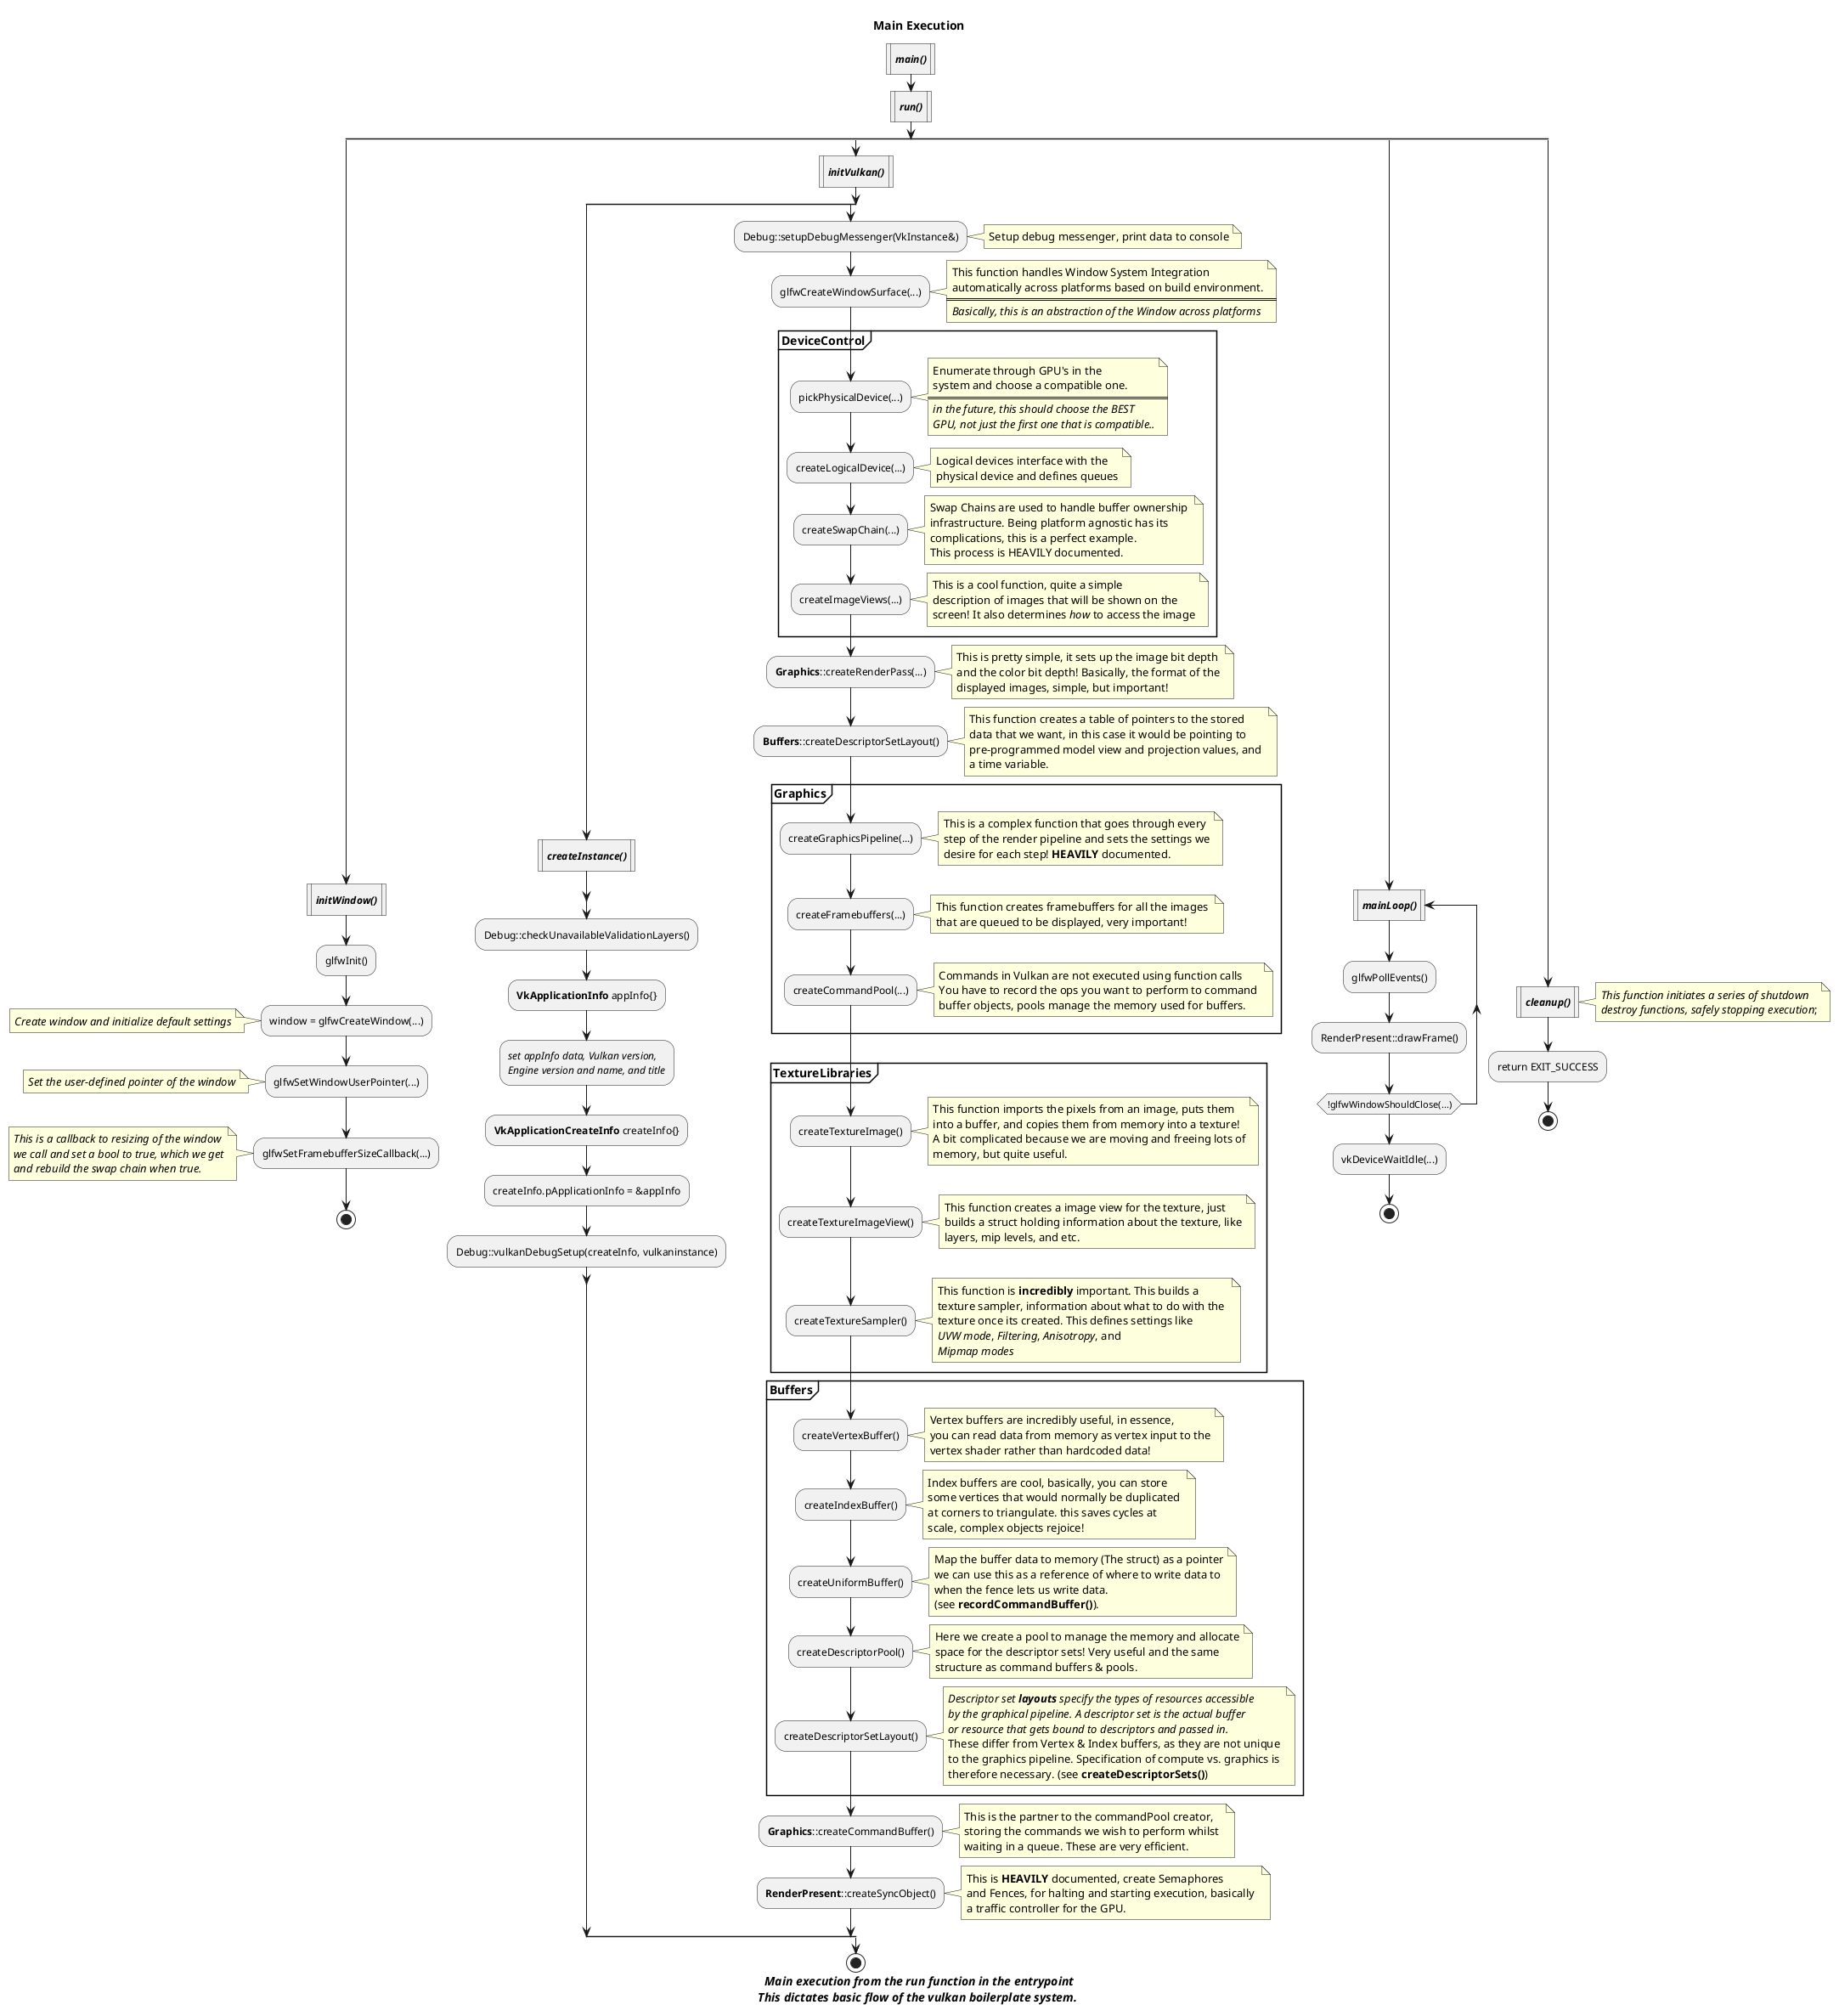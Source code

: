 @startuml
title Main Execution
caption 
  //**Main execution from the run function in the entrypoint**//
  //**This dictates basic flow of the vulkan boilerplate system. **//
endcaption

://**main()**//; <<procedure>>
://**run()**//; <<procedure>>
split
://**initWindow()**//; <<procedure>>
:glfwInit();
:window = glfwCreateWindow(...);
note left
  //Create window and initialize default settings//
endnote
:glfwSetWindowUserPointer(...);
note left 
  //Set the user-defined pointer of the window//
endnote
:glfwSetFramebufferSizeCallback(...);
note left 
  //This is a callback to resizing of the window//
  //we call and set a bool to true, which we get//
  //and rebuild the swap chain when true.//
endnote
stop
split again
://**initVulkan()**//; <<procedure>>
split
://**createInstance()**//; <<procedure>>
split
:Debug::checkUnavailableValidationLayers();
:**VkApplicationInfo** appInfo{};
://set appInfo data, Vulkan version,// 
//Engine version and name, and title//;
:**VkApplicationCreateInfo** createInfo{};
:createInfo.pApplicationInfo = &appInfo;
:Debug::vulkanDebugSetup(createInfo, vulkaninstance);
end split
split again
:Debug::setupDebugMessenger(VkInstance&);
note right: Setup debug messenger, print data to console
:glfwCreateWindowSurface(...);
note right
  This function handles Window System Integration 
  automatically across platforms based on build environment.
  ====
  //Basically, this is an abstraction of the Window across platforms//
end note
partition "**DeviceControl**" {
  :pickPhysicalDevice(...);
  note right
    Enumerate through GPU's in the 
    system and choose a compatible one.
    ====
    //in the future, this should choose the BEST// 
    //GPU, not just the first one that is compatible..//
  end note
  :createLogicalDevice(...);
  note right
    Logical devices interface with the 
    physical device and defines queues
  end note
  :createSwapChain(...);
  note right
    Swap Chains are used to handle buffer ownership 
    infrastructure. Being platform agnostic has its 
    complications, this is a perfect example.
    This process is HEAVILY documented.
  end note
  :createImageViews(...);
  note right
    This is a cool function, quite a simple
    description of images that will be shown on the
    screen! It also determines //how// to access the image
  end note
}

:**Graphics**::createRenderPass(...);
note right
  This is pretty simple, it sets up the image bit depth 
  and the color bit depth! Basically, the format of the
  displayed images, simple, but important!
end note
:**Buffers**::createDescriptorSetLayout();
note right 
  This function creates a table of pointers to the stored
  data that we want, in this case it would be pointing to 
  pre-programmed model view and projection values, and 
  a time variable.
end note
partition "**Graphics**" {
  :createGraphicsPipeline(...);
  note right
    This is a complex function that goes through every 
    step of the render pipeline and sets the settings we
    desire for each step! **HEAVILY** documented.
  end note
  :createFramebuffers(...);
  note right
    This function creates framebuffers for all the images 
    that are queued to be displayed, very important!
  end note
  :createCommandPool(...);
  note right
    Commands in Vulkan are not executed using function calls 
    You have to record the ops you want to perform to command 
    buffer objects, pools manage the memory used for buffers.
  end note
}
partition "**TextureLibraries**" {
  :createTextureImage();
  note right 
    This function imports the pixels from an image, puts them
    into a buffer, and copies them from memory into a texture!
    A bit complicated because we are moving and freeing lots of
    memory, but quite useful.
  end note
  :createTextureImageView();
  note right
    This function creates a image view for the texture, just 
    builds a struct holding information about the texture, like
    layers, mip levels, and etc.
  end note
  :createTextureSampler();
  note right
    This function is **incredibly** important. This builds a 
    texture sampler, information about what to do with the 
    texture once its created. This defines settings like 
    //UVW mode//, //Filtering//, //Anisotropy//, and 
    //Mipmap modes//
  end note
}
partition "**Buffers**" {
  :createVertexBuffer();
  note right 
    Vertex buffers are incredibly useful, in essence,
    you can read data from memory as vertex input to the
    vertex shader rather than hardcoded data!
  end note
  :createIndexBuffer();
  note right
    Index buffers are cool, basically, you can store
    some vertices that would normally be duplicated 
    at corners to triangulate. this saves cycles at 
    scale, complex objects rejoice!
  end note
  :createUniformBuffer();
  note right
    Map the buffer data to memory (The struct) as a pointer
    we can use this as a reference of where to write data to 
    when the fence lets us write data.
    (see **recordCommandBuffer()**).
  end note
  :createDescriptorPool();
  note right
    Here we create a pool to manage the memory and allocate
    space for the descriptor sets! Very useful and the same 
    structure as command buffers & pools.
  end note
  :createDescriptorSetLayout();
  note right
    //Descriptor set **layouts** specify the types of resources accessible//
    //by the graphical pipeline. A descriptor set is the actual buffer//
    //or resource that gets bound to descriptors and passed in.//
    These differ from Vertex & Index buffers, as they are not unique
    to the graphics pipeline. Specification of compute vs. graphics is 
    therefore necessary. (see **createDescriptorSets()**)
  end note
}
:**Graphics**::createCommandBuffer();
note right 
  This is the partner to the commandPool creator, 
  storing the commands we wish to perform whilst 
  waiting in a queue. These are very efficient.
end note
:**RenderPresent**::createSyncObject();
note right
  This is **HEAVILY** documented, create Semaphores
  and Fences, for halting and starting execution, basically 
  a traffic controller for the GPU.
end note
end split
stop
split again
repeat ://**mainLoop()**//; <<procedure>>
  :glfwPollEvents();
  :RenderPresent::drawFrame();
repeat while (!glfwWindowShouldClose(...))
  :vkDeviceWaitIdle(...);
stop
split again
://**cleanup()**//; <<procedure>>
note right
  //This function initiates a series of shutdown//
  //destroy functions, safely stopping execution//;
endnote
:return EXIT_SUCCESS;
stop
end split

@enduml
